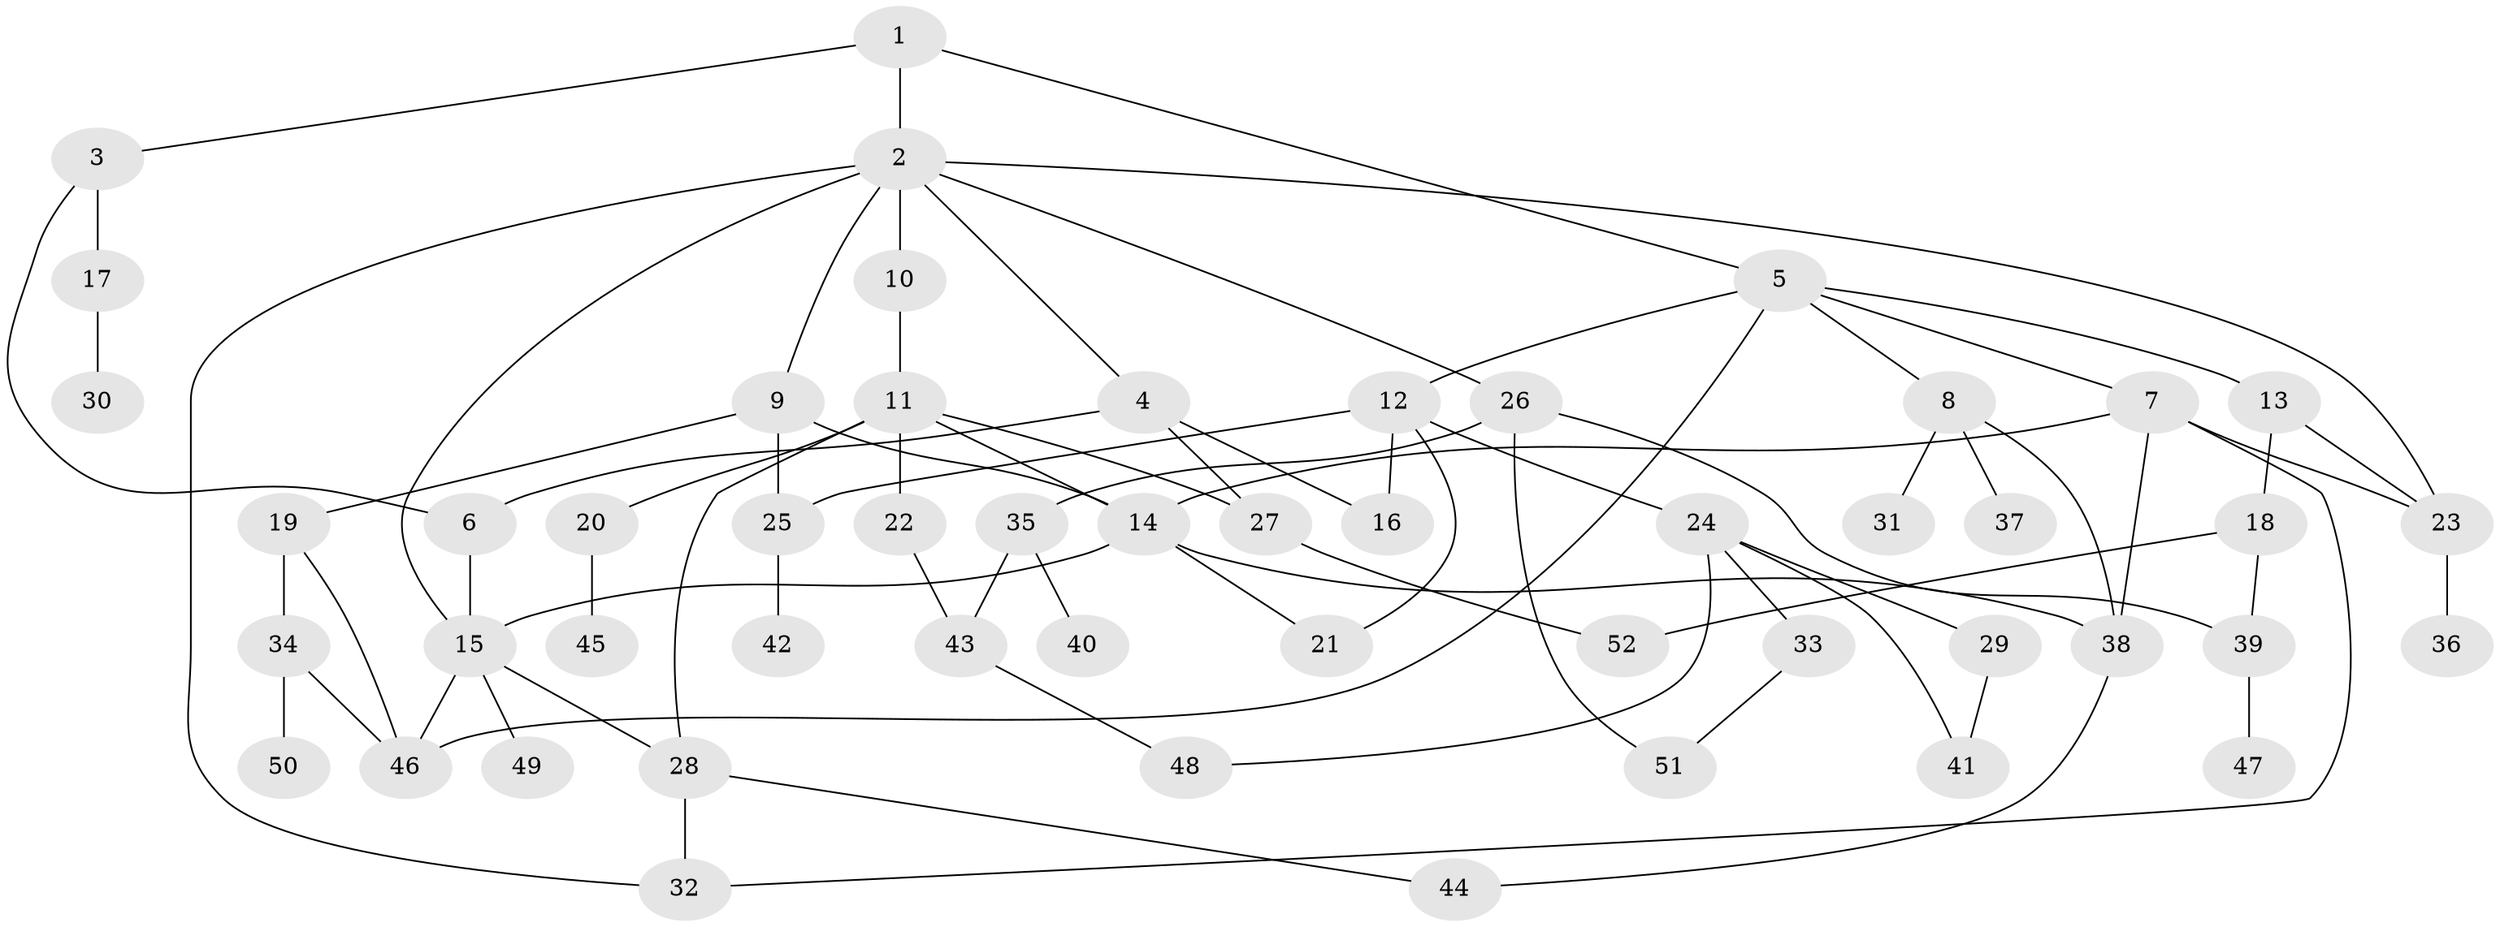 // original degree distribution, {3: 0.2777777777777778, 8: 0.013888888888888888, 4: 0.1388888888888889, 6: 0.013888888888888888, 2: 0.3055555555555556, 7: 0.013888888888888888, 5: 0.041666666666666664, 1: 0.19444444444444445}
// Generated by graph-tools (version 1.1) at 2025/49/03/04/25 22:49:04]
// undirected, 52 vertices, 77 edges
graph export_dot {
  node [color=gray90,style=filled];
  1;
  2;
  3;
  4;
  5;
  6;
  7;
  8;
  9;
  10;
  11;
  12;
  13;
  14;
  15;
  16;
  17;
  18;
  19;
  20;
  21;
  22;
  23;
  24;
  25;
  26;
  27;
  28;
  29;
  30;
  31;
  32;
  33;
  34;
  35;
  36;
  37;
  38;
  39;
  40;
  41;
  42;
  43;
  44;
  45;
  46;
  47;
  48;
  49;
  50;
  51;
  52;
  1 -- 2 [weight=1.0];
  1 -- 3 [weight=1.0];
  1 -- 5 [weight=1.0];
  2 -- 4 [weight=1.0];
  2 -- 9 [weight=1.0];
  2 -- 10 [weight=1.0];
  2 -- 15 [weight=1.0];
  2 -- 23 [weight=1.0];
  2 -- 26 [weight=1.0];
  2 -- 32 [weight=1.0];
  3 -- 6 [weight=1.0];
  3 -- 17 [weight=1.0];
  4 -- 6 [weight=1.0];
  4 -- 16 [weight=1.0];
  4 -- 27 [weight=1.0];
  5 -- 7 [weight=1.0];
  5 -- 8 [weight=1.0];
  5 -- 12 [weight=1.0];
  5 -- 13 [weight=1.0];
  5 -- 46 [weight=1.0];
  6 -- 15 [weight=1.0];
  7 -- 14 [weight=1.0];
  7 -- 23 [weight=1.0];
  7 -- 32 [weight=1.0];
  7 -- 38 [weight=1.0];
  8 -- 31 [weight=1.0];
  8 -- 37 [weight=1.0];
  8 -- 38 [weight=1.0];
  9 -- 14 [weight=1.0];
  9 -- 19 [weight=1.0];
  9 -- 25 [weight=1.0];
  10 -- 11 [weight=1.0];
  11 -- 14 [weight=1.0];
  11 -- 20 [weight=1.0];
  11 -- 22 [weight=1.0];
  11 -- 27 [weight=1.0];
  11 -- 28 [weight=1.0];
  12 -- 16 [weight=1.0];
  12 -- 21 [weight=1.0];
  12 -- 24 [weight=1.0];
  12 -- 25 [weight=1.0];
  13 -- 18 [weight=1.0];
  13 -- 23 [weight=1.0];
  14 -- 15 [weight=1.0];
  14 -- 21 [weight=1.0];
  14 -- 38 [weight=1.0];
  15 -- 28 [weight=1.0];
  15 -- 46 [weight=1.0];
  15 -- 49 [weight=1.0];
  17 -- 30 [weight=1.0];
  18 -- 39 [weight=1.0];
  18 -- 52 [weight=1.0];
  19 -- 34 [weight=1.0];
  19 -- 46 [weight=1.0];
  20 -- 45 [weight=1.0];
  22 -- 43 [weight=1.0];
  23 -- 36 [weight=1.0];
  24 -- 29 [weight=1.0];
  24 -- 33 [weight=1.0];
  24 -- 41 [weight=1.0];
  24 -- 48 [weight=1.0];
  25 -- 42 [weight=1.0];
  26 -- 35 [weight=1.0];
  26 -- 39 [weight=1.0];
  26 -- 51 [weight=1.0];
  27 -- 52 [weight=1.0];
  28 -- 32 [weight=1.0];
  28 -- 44 [weight=1.0];
  29 -- 41 [weight=1.0];
  33 -- 51 [weight=1.0];
  34 -- 46 [weight=1.0];
  34 -- 50 [weight=1.0];
  35 -- 40 [weight=1.0];
  35 -- 43 [weight=1.0];
  38 -- 44 [weight=1.0];
  39 -- 47 [weight=1.0];
  43 -- 48 [weight=1.0];
}
